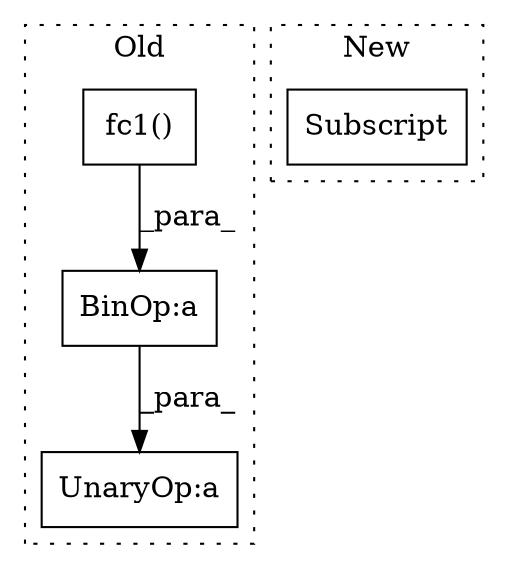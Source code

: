digraph G {
subgraph cluster0 {
1 [label="fc1()" a="75" s="1458,1468" l="9,2" shape="box"];
3 [label="BinOp:a" a="82" s="1531" l="2" shape="box"];
4 [label="UnaryOp:a" a="61" s="1519" l="15" shape="box"];
label = "Old";
style="dotted";
}
subgraph cluster1 {
2 [label="Subscript" a="63" s="2517,0" l="10,0" shape="box"];
label = "New";
style="dotted";
}
1 -> 3 [label="_para_"];
3 -> 4 [label="_para_"];
}